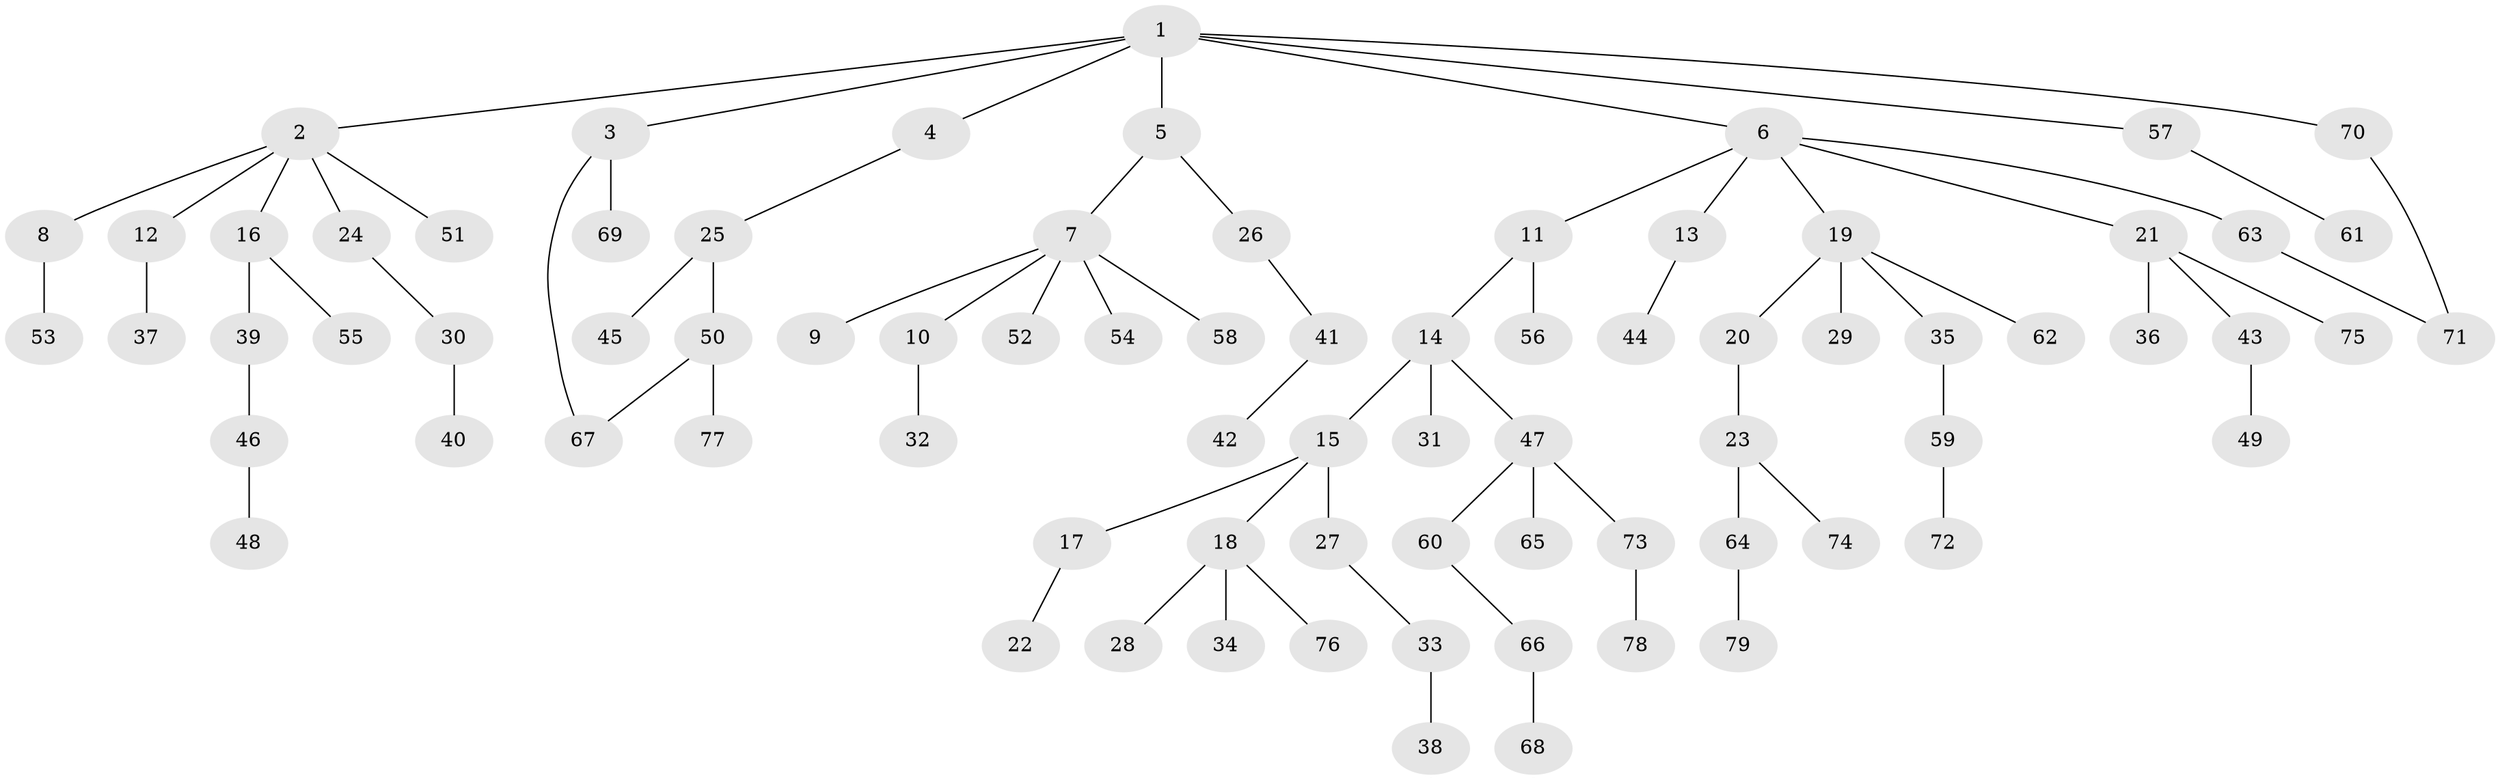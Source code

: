 // Generated by graph-tools (version 1.1) at 2025/13/03/09/25 04:13:17]
// undirected, 79 vertices, 80 edges
graph export_dot {
graph [start="1"]
  node [color=gray90,style=filled];
  1;
  2;
  3;
  4;
  5;
  6;
  7;
  8;
  9;
  10;
  11;
  12;
  13;
  14;
  15;
  16;
  17;
  18;
  19;
  20;
  21;
  22;
  23;
  24;
  25;
  26;
  27;
  28;
  29;
  30;
  31;
  32;
  33;
  34;
  35;
  36;
  37;
  38;
  39;
  40;
  41;
  42;
  43;
  44;
  45;
  46;
  47;
  48;
  49;
  50;
  51;
  52;
  53;
  54;
  55;
  56;
  57;
  58;
  59;
  60;
  61;
  62;
  63;
  64;
  65;
  66;
  67;
  68;
  69;
  70;
  71;
  72;
  73;
  74;
  75;
  76;
  77;
  78;
  79;
  1 -- 2;
  1 -- 3;
  1 -- 4;
  1 -- 5;
  1 -- 6;
  1 -- 57;
  1 -- 70;
  2 -- 8;
  2 -- 12;
  2 -- 16;
  2 -- 24;
  2 -- 51;
  3 -- 69;
  3 -- 67;
  4 -- 25;
  5 -- 7;
  5 -- 26;
  6 -- 11;
  6 -- 13;
  6 -- 19;
  6 -- 21;
  6 -- 63;
  7 -- 9;
  7 -- 10;
  7 -- 52;
  7 -- 54;
  7 -- 58;
  8 -- 53;
  10 -- 32;
  11 -- 14;
  11 -- 56;
  12 -- 37;
  13 -- 44;
  14 -- 15;
  14 -- 31;
  14 -- 47;
  15 -- 17;
  15 -- 18;
  15 -- 27;
  16 -- 39;
  16 -- 55;
  17 -- 22;
  18 -- 28;
  18 -- 34;
  18 -- 76;
  19 -- 20;
  19 -- 29;
  19 -- 35;
  19 -- 62;
  20 -- 23;
  21 -- 36;
  21 -- 43;
  21 -- 75;
  23 -- 64;
  23 -- 74;
  24 -- 30;
  25 -- 45;
  25 -- 50;
  26 -- 41;
  27 -- 33;
  30 -- 40;
  33 -- 38;
  35 -- 59;
  39 -- 46;
  41 -- 42;
  43 -- 49;
  46 -- 48;
  47 -- 60;
  47 -- 65;
  47 -- 73;
  50 -- 67;
  50 -- 77;
  57 -- 61;
  59 -- 72;
  60 -- 66;
  63 -- 71;
  64 -- 79;
  66 -- 68;
  70 -- 71;
  73 -- 78;
}

